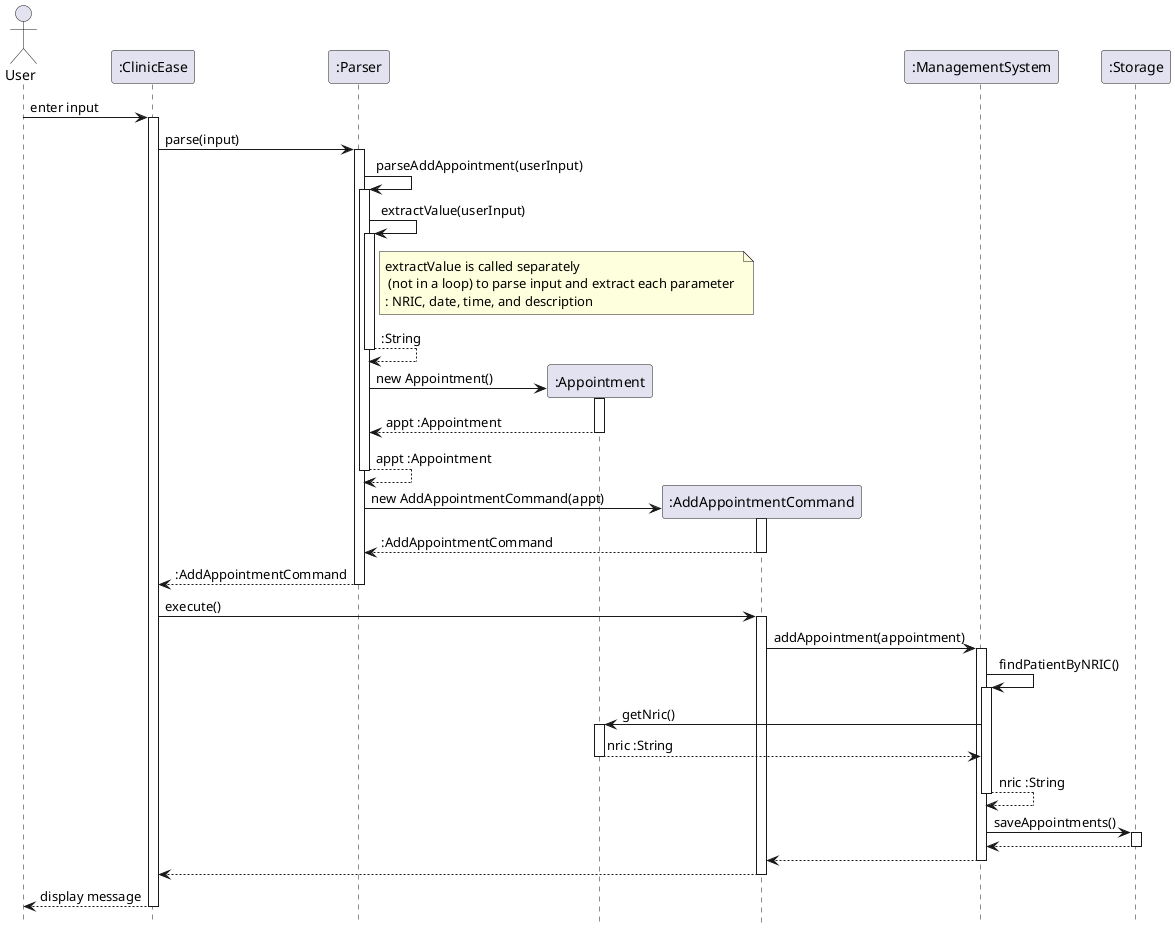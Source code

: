 @startuml
hide footbox

actor User

participant ":ClinicEase" as ClinicEase
participant ":Parser" as Parser
participant ":Appointment" as Appointment
participant ":AddAppointmentCommand" as AddAppointmentCommand
participant ":ManagementSystem" as ManagementSystem
participant ":Storage" as Storage

User -> ClinicEase : enter input
activate ClinicEase
ClinicEase -> Parser : parse(input)
activate Parser

Parser -> Parser : parseAddAppointment(userInput)
activate Parser

Parser -> Parser : extractValue(userInput)
activate Parser
note right of Parser:  extractValue is called separately \n (not in a loop) to parse input and extract each parameter \n: NRIC, date, time, and description
Parser --> Parser : :String
deactivate Parser

create Appointment
Parser -> Appointment : new Appointment()
activate Appointment
Appointment --> Parser : appt :Appointment
deactivate Appointment

Parser --> Parser : appt :Appointment
deactivate Parser



create AddAppointmentCommand
Parser -> AddAppointmentCommand : new AddAppointmentCommand(appt)
activate AddAppointmentCommand
AddAppointmentCommand --> Parser : :AddAppointmentCommand
deactivate AddAppointmentCommand
Parser --> ClinicEase : :AddAppointmentCommand
deactivate Parser

ClinicEase -> AddAppointmentCommand : execute()
activate AddAppointmentCommand
AddAppointmentCommand -> ManagementSystem : addAppointment(appointment)
activate ManagementSystem

ManagementSystem -> ManagementSystem : findPatientByNRIC()
activate ManagementSystem
ManagementSystem -> Appointment : getNric()
activate Appointment
Appointment --> ManagementSystem : nric :String
deactivate Appointment
ManagementSystem --> ManagementSystem : nric :String
deactivate ManagementSystem

ManagementSystem -> Storage : saveAppointments()
activate Storage
Storage --> ManagementSystem :
deactivate Storage
ManagementSystem --> AddAppointmentCommand :
deactivate ManagementSystem
AddAppointmentCommand --> ClinicEase :
deactivate AddAppointmentCommand
ClinicEase --> User : display message
deactivate ClinicEase

@enduml